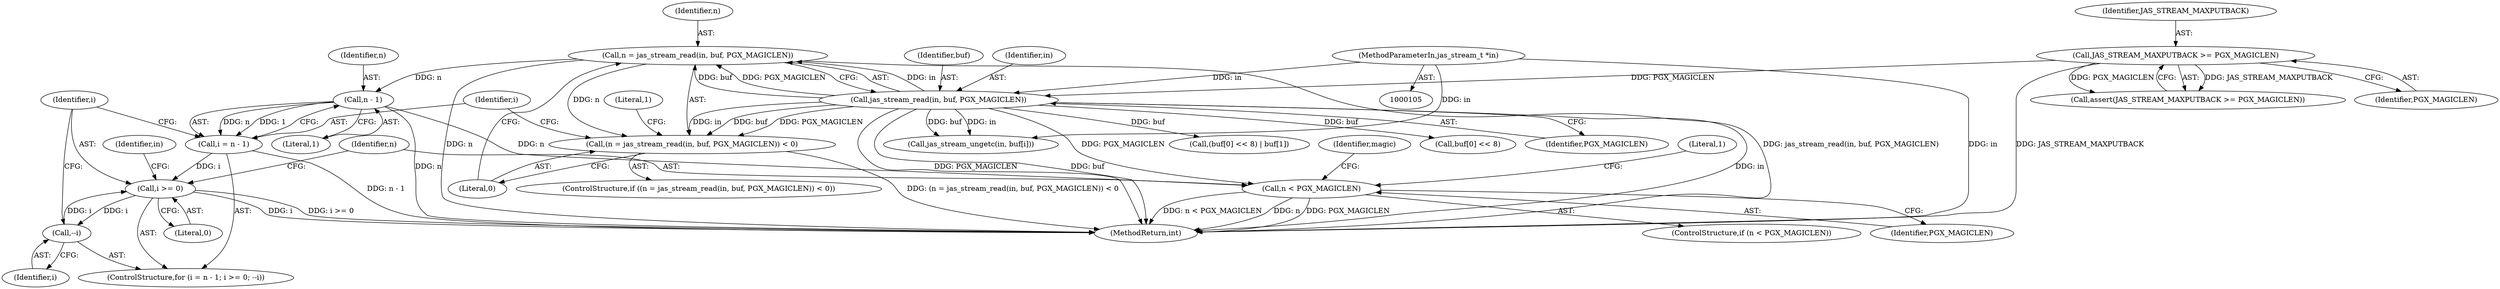 digraph "0_jasper_d42b2388f7f8e0332c846675133acea151fc557a_45@API" {
"1000118" [label="(Call,n = jas_stream_read(in, buf, PGX_MAGICLEN))"];
"1000120" [label="(Call,jas_stream_read(in, buf, PGX_MAGICLEN))"];
"1000106" [label="(MethodParameterIn,jas_stream_t *in)"];
"1000113" [label="(Call,JAS_STREAM_MAXPUTBACK >= PGX_MAGICLEN)"];
"1000117" [label="(Call,(n = jas_stream_read(in, buf, PGX_MAGICLEN)) < 0)"];
"1000132" [label="(Call,n - 1)"];
"1000130" [label="(Call,i = n - 1)"];
"1000135" [label="(Call,i >= 0)"];
"1000138" [label="(Call,--i)"];
"1000154" [label="(Call,n < PGX_MAGICLEN)"];
"1000154" [label="(Call,n < PGX_MAGICLEN)"];
"1000128" [label="(Literal,1)"];
"1000135" [label="(Call,i >= 0)"];
"1000138" [label="(Call,--i)"];
"1000112" [label="(Call,assert(JAS_STREAM_MAXPUTBACK >= PGX_MAGICLEN))"];
"1000182" [label="(MethodReturn,int)"];
"1000119" [label="(Identifier,n)"];
"1000163" [label="(Call,(buf[0] << 8) | buf[1])"];
"1000117" [label="(Call,(n = jas_stream_read(in, buf, PGX_MAGICLEN)) < 0)"];
"1000155" [label="(Identifier,n)"];
"1000122" [label="(Identifier,buf)"];
"1000113" [label="(Call,JAS_STREAM_MAXPUTBACK >= PGX_MAGICLEN)"];
"1000120" [label="(Call,jas_stream_read(in, buf, PGX_MAGICLEN))"];
"1000139" [label="(Identifier,i)"];
"1000162" [label="(Identifier,magic)"];
"1000131" [label="(Identifier,i)"];
"1000144" [label="(Identifier,in)"];
"1000153" [label="(ControlStructure,if (n < PGX_MAGICLEN))"];
"1000143" [label="(Call,jas_stream_ungetc(in, buf[i]))"];
"1000116" [label="(ControlStructure,if ((n = jas_stream_read(in, buf, PGX_MAGICLEN)) < 0))"];
"1000160" [label="(Literal,1)"];
"1000164" [label="(Call,buf[0] << 8)"];
"1000137" [label="(Literal,0)"];
"1000132" [label="(Call,n - 1)"];
"1000118" [label="(Call,n = jas_stream_read(in, buf, PGX_MAGICLEN))"];
"1000115" [label="(Identifier,PGX_MAGICLEN)"];
"1000121" [label="(Identifier,in)"];
"1000114" [label="(Identifier,JAS_STREAM_MAXPUTBACK)"];
"1000106" [label="(MethodParameterIn,jas_stream_t *in)"];
"1000156" [label="(Identifier,PGX_MAGICLEN)"];
"1000123" [label="(Identifier,PGX_MAGICLEN)"];
"1000133" [label="(Identifier,n)"];
"1000130" [label="(Call,i = n - 1)"];
"1000124" [label="(Literal,0)"];
"1000129" [label="(ControlStructure,for (i = n - 1; i >= 0; --i))"];
"1000136" [label="(Identifier,i)"];
"1000134" [label="(Literal,1)"];
"1000118" -> "1000117"  [label="AST: "];
"1000118" -> "1000120"  [label="CFG: "];
"1000119" -> "1000118"  [label="AST: "];
"1000120" -> "1000118"  [label="AST: "];
"1000124" -> "1000118"  [label="CFG: "];
"1000118" -> "1000182"  [label="DDG: n"];
"1000118" -> "1000182"  [label="DDG: jas_stream_read(in, buf, PGX_MAGICLEN)"];
"1000118" -> "1000117"  [label="DDG: n"];
"1000120" -> "1000118"  [label="DDG: in"];
"1000120" -> "1000118"  [label="DDG: buf"];
"1000120" -> "1000118"  [label="DDG: PGX_MAGICLEN"];
"1000118" -> "1000132"  [label="DDG: n"];
"1000120" -> "1000123"  [label="CFG: "];
"1000121" -> "1000120"  [label="AST: "];
"1000122" -> "1000120"  [label="AST: "];
"1000123" -> "1000120"  [label="AST: "];
"1000120" -> "1000182"  [label="DDG: in"];
"1000120" -> "1000182"  [label="DDG: PGX_MAGICLEN"];
"1000120" -> "1000182"  [label="DDG: buf"];
"1000120" -> "1000117"  [label="DDG: in"];
"1000120" -> "1000117"  [label="DDG: buf"];
"1000120" -> "1000117"  [label="DDG: PGX_MAGICLEN"];
"1000106" -> "1000120"  [label="DDG: in"];
"1000113" -> "1000120"  [label="DDG: PGX_MAGICLEN"];
"1000120" -> "1000143"  [label="DDG: in"];
"1000120" -> "1000143"  [label="DDG: buf"];
"1000120" -> "1000154"  [label="DDG: PGX_MAGICLEN"];
"1000120" -> "1000164"  [label="DDG: buf"];
"1000120" -> "1000163"  [label="DDG: buf"];
"1000106" -> "1000105"  [label="AST: "];
"1000106" -> "1000182"  [label="DDG: in"];
"1000106" -> "1000143"  [label="DDG: in"];
"1000113" -> "1000112"  [label="AST: "];
"1000113" -> "1000115"  [label="CFG: "];
"1000114" -> "1000113"  [label="AST: "];
"1000115" -> "1000113"  [label="AST: "];
"1000112" -> "1000113"  [label="CFG: "];
"1000113" -> "1000182"  [label="DDG: JAS_STREAM_MAXPUTBACK"];
"1000113" -> "1000112"  [label="DDG: JAS_STREAM_MAXPUTBACK"];
"1000113" -> "1000112"  [label="DDG: PGX_MAGICLEN"];
"1000117" -> "1000116"  [label="AST: "];
"1000117" -> "1000124"  [label="CFG: "];
"1000124" -> "1000117"  [label="AST: "];
"1000128" -> "1000117"  [label="CFG: "];
"1000131" -> "1000117"  [label="CFG: "];
"1000117" -> "1000182"  [label="DDG: (n = jas_stream_read(in, buf, PGX_MAGICLEN)) < 0"];
"1000132" -> "1000130"  [label="AST: "];
"1000132" -> "1000134"  [label="CFG: "];
"1000133" -> "1000132"  [label="AST: "];
"1000134" -> "1000132"  [label="AST: "];
"1000130" -> "1000132"  [label="CFG: "];
"1000132" -> "1000182"  [label="DDG: n"];
"1000132" -> "1000130"  [label="DDG: n"];
"1000132" -> "1000130"  [label="DDG: 1"];
"1000132" -> "1000154"  [label="DDG: n"];
"1000130" -> "1000129"  [label="AST: "];
"1000131" -> "1000130"  [label="AST: "];
"1000136" -> "1000130"  [label="CFG: "];
"1000130" -> "1000182"  [label="DDG: n - 1"];
"1000130" -> "1000135"  [label="DDG: i"];
"1000135" -> "1000129"  [label="AST: "];
"1000135" -> "1000137"  [label="CFG: "];
"1000136" -> "1000135"  [label="AST: "];
"1000137" -> "1000135"  [label="AST: "];
"1000144" -> "1000135"  [label="CFG: "];
"1000155" -> "1000135"  [label="CFG: "];
"1000135" -> "1000182"  [label="DDG: i >= 0"];
"1000135" -> "1000182"  [label="DDG: i"];
"1000138" -> "1000135"  [label="DDG: i"];
"1000135" -> "1000138"  [label="DDG: i"];
"1000138" -> "1000129"  [label="AST: "];
"1000138" -> "1000139"  [label="CFG: "];
"1000139" -> "1000138"  [label="AST: "];
"1000136" -> "1000138"  [label="CFG: "];
"1000154" -> "1000153"  [label="AST: "];
"1000154" -> "1000156"  [label="CFG: "];
"1000155" -> "1000154"  [label="AST: "];
"1000156" -> "1000154"  [label="AST: "];
"1000160" -> "1000154"  [label="CFG: "];
"1000162" -> "1000154"  [label="CFG: "];
"1000154" -> "1000182"  [label="DDG: n < PGX_MAGICLEN"];
"1000154" -> "1000182"  [label="DDG: n"];
"1000154" -> "1000182"  [label="DDG: PGX_MAGICLEN"];
}

